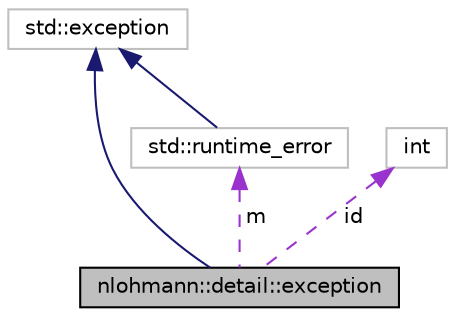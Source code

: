 digraph "nlohmann::detail::exception"
{
 // INTERACTIVE_SVG=YES
  edge [fontname="Helvetica",fontsize="10",labelfontname="Helvetica",labelfontsize="10"];
  node [fontname="Helvetica",fontsize="10",shape=record];
  Node7 [label="nlohmann::detail::exception",height=0.2,width=0.4,color="black", fillcolor="grey75", style="filled", fontcolor="black"];
  Node8 -> Node7 [dir="back",color="midnightblue",fontsize="10",style="solid",fontname="Helvetica"];
  Node8 [label="std::exception",height=0.2,width=0.4,color="grey75", fillcolor="white", style="filled",tooltip="STL class. "];
  Node9 -> Node7 [dir="back",color="darkorchid3",fontsize="10",style="dashed",label=" m" ,fontname="Helvetica"];
  Node9 [label="std::runtime_error",height=0.2,width=0.4,color="grey75", fillcolor="white", style="filled",tooltip="STL class. "];
  Node8 -> Node9 [dir="back",color="midnightblue",fontsize="10",style="solid",fontname="Helvetica"];
  Node10 -> Node7 [dir="back",color="darkorchid3",fontsize="10",style="dashed",label=" id" ,fontname="Helvetica"];
  Node10 [label="int",height=0.2,width=0.4,color="grey75", fillcolor="white", style="filled"];
}

